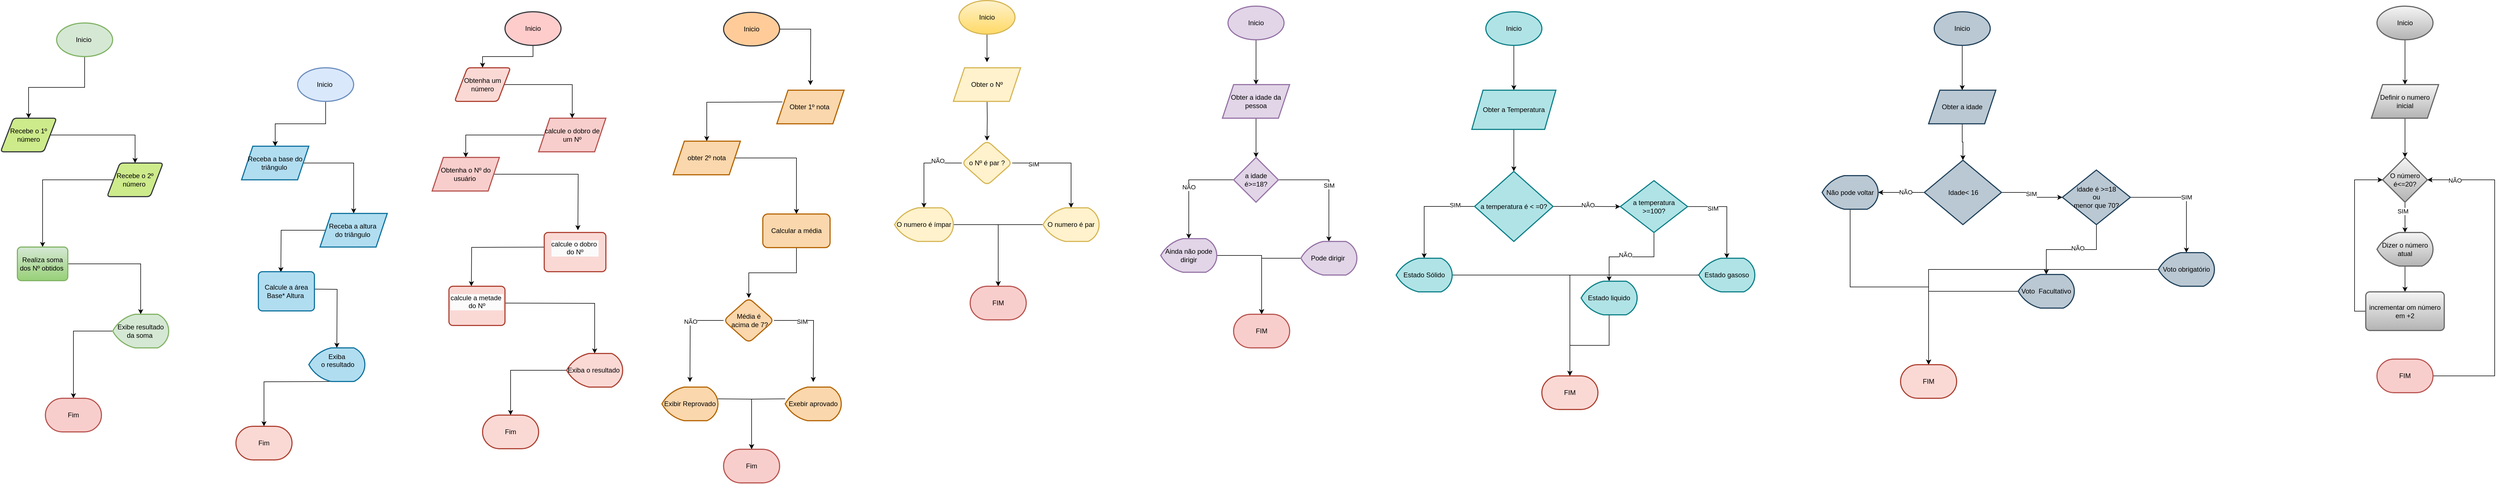 <mxfile version="26.0.14">
  <diagram name="Página-1" id="CORCiEnP_ghlUB1R5VKb">
    <mxGraphModel dx="1167" dy="589" grid="1" gridSize="10" guides="1" tooltips="1" connect="1" arrows="1" fold="1" page="1" pageScale="1" pageWidth="827" pageHeight="1169" math="0" shadow="0">
      <root>
        <mxCell id="0" />
        <mxCell id="1" parent="0" />
        <mxCell id="oHvzOMd2qkFzPDVq_3Xy-3" value="" style="edgeStyle=orthogonalEdgeStyle;rounded=0;orthogonalLoop=1;jettySize=auto;html=1;" edge="1" parent="1" source="oHvzOMd2qkFzPDVq_3Xy-1" target="oHvzOMd2qkFzPDVq_3Xy-2">
          <mxGeometry relative="1" as="geometry" />
        </mxCell>
        <mxCell id="oHvzOMd2qkFzPDVq_3Xy-1" value="Inicio&amp;nbsp;" style="strokeWidth=2;html=1;shape=mxgraph.flowchart.start_1;whiteSpace=wrap;fillColor=#d5e8d4;strokeColor=#82b366;" vertex="1" parent="1">
          <mxGeometry x="200" y="140" width="100" height="60" as="geometry" />
        </mxCell>
        <mxCell id="oHvzOMd2qkFzPDVq_3Xy-5" value="" style="edgeStyle=orthogonalEdgeStyle;rounded=0;orthogonalLoop=1;jettySize=auto;html=1;" edge="1" parent="1" source="oHvzOMd2qkFzPDVq_3Xy-2" target="oHvzOMd2qkFzPDVq_3Xy-4">
          <mxGeometry relative="1" as="geometry" />
        </mxCell>
        <mxCell id="oHvzOMd2qkFzPDVq_3Xy-2" value="Recebe o 1º número" style="shape=parallelogram;html=1;strokeWidth=2;perimeter=parallelogramPerimeter;whiteSpace=wrap;rounded=1;arcSize=12;size=0.23;fillColor=#cdeb8b;strokeColor=#36393d;" vertex="1" parent="1">
          <mxGeometry x="100" y="310" width="100" height="60" as="geometry" />
        </mxCell>
        <mxCell id="oHvzOMd2qkFzPDVq_3Xy-8" value="" style="edgeStyle=orthogonalEdgeStyle;rounded=0;orthogonalLoop=1;jettySize=auto;html=1;" edge="1" parent="1" source="oHvzOMd2qkFzPDVq_3Xy-4" target="oHvzOMd2qkFzPDVq_3Xy-6">
          <mxGeometry relative="1" as="geometry" />
        </mxCell>
        <mxCell id="oHvzOMd2qkFzPDVq_3Xy-4" value="Recebe o 2º número&amp;nbsp;" style="shape=parallelogram;html=1;strokeWidth=2;perimeter=parallelogramPerimeter;whiteSpace=wrap;rounded=1;arcSize=12;size=0.23;fillColor=#cdeb8b;strokeColor=#36393d;" vertex="1" parent="1">
          <mxGeometry x="290" y="390" width="100" height="60" as="geometry" />
        </mxCell>
        <mxCell id="oHvzOMd2qkFzPDVq_3Xy-10" value="" style="edgeStyle=orthogonalEdgeStyle;rounded=0;orthogonalLoop=1;jettySize=auto;html=1;" edge="1" parent="1" source="oHvzOMd2qkFzPDVq_3Xy-6" target="oHvzOMd2qkFzPDVq_3Xy-9">
          <mxGeometry relative="1" as="geometry" />
        </mxCell>
        <mxCell id="oHvzOMd2qkFzPDVq_3Xy-6" value="Realiza soma dos Nº obtidos&amp;nbsp;" style="rounded=1;whiteSpace=wrap;html=1;absoluteArcSize=1;arcSize=14;strokeWidth=2;fillColor=#d5e8d4;strokeColor=#82b366;gradientColor=#97d077;" vertex="1" parent="1">
          <mxGeometry x="130" y="540" width="90" height="60" as="geometry" />
        </mxCell>
        <mxCell id="oHvzOMd2qkFzPDVq_3Xy-14" value="" style="edgeStyle=orthogonalEdgeStyle;rounded=0;orthogonalLoop=1;jettySize=auto;html=1;" edge="1" parent="1" source="oHvzOMd2qkFzPDVq_3Xy-9" target="oHvzOMd2qkFzPDVq_3Xy-13">
          <mxGeometry relative="1" as="geometry" />
        </mxCell>
        <mxCell id="oHvzOMd2qkFzPDVq_3Xy-9" value="Exibe resultado da soma&amp;nbsp;" style="strokeWidth=2;html=1;shape=mxgraph.flowchart.display;whiteSpace=wrap;fillColor=#d5e8d4;strokeColor=#82b366;" vertex="1" parent="1">
          <mxGeometry x="300" y="660" width="100" height="60" as="geometry" />
        </mxCell>
        <mxCell id="oHvzOMd2qkFzPDVq_3Xy-13" value="Fim" style="strokeWidth=2;html=1;shape=mxgraph.flowchart.terminator;whiteSpace=wrap;fillColor=#f8cecc;strokeColor=#b85450;" vertex="1" parent="1">
          <mxGeometry x="180" y="810" width="100" height="60" as="geometry" />
        </mxCell>
        <mxCell id="oHvzOMd2qkFzPDVq_3Xy-17" value="" style="edgeStyle=orthogonalEdgeStyle;rounded=0;orthogonalLoop=1;jettySize=auto;html=1;" edge="1" parent="1" source="oHvzOMd2qkFzPDVq_3Xy-15" target="oHvzOMd2qkFzPDVq_3Xy-16">
          <mxGeometry relative="1" as="geometry" />
        </mxCell>
        <mxCell id="oHvzOMd2qkFzPDVq_3Xy-50" value="" style="edgeStyle=orthogonalEdgeStyle;rounded=0;orthogonalLoop=1;jettySize=auto;html=1;" edge="1" parent="1" source="oHvzOMd2qkFzPDVq_3Xy-15" target="oHvzOMd2qkFzPDVq_3Xy-16">
          <mxGeometry relative="1" as="geometry" />
        </mxCell>
        <mxCell id="oHvzOMd2qkFzPDVq_3Xy-15" value="Inicio&amp;nbsp;" style="strokeWidth=2;html=1;shape=mxgraph.flowchart.start_1;whiteSpace=wrap;fillColor=#dae8fc;strokeColor=#6c8ebf;" vertex="1" parent="1">
          <mxGeometry x="630" y="220" width="100" height="60" as="geometry" />
        </mxCell>
        <mxCell id="oHvzOMd2qkFzPDVq_3Xy-19" value="" style="edgeStyle=orthogonalEdgeStyle;rounded=0;orthogonalLoop=1;jettySize=auto;html=1;" edge="1" parent="1" source="oHvzOMd2qkFzPDVq_3Xy-16" target="oHvzOMd2qkFzPDVq_3Xy-18">
          <mxGeometry relative="1" as="geometry" />
        </mxCell>
        <mxCell id="oHvzOMd2qkFzPDVq_3Xy-16" value="Receba a base do triângulo&amp;nbsp;" style="shape=parallelogram;perimeter=parallelogramPerimeter;whiteSpace=wrap;html=1;fixedSize=1;fillColor=#b1ddf0;strokeColor=#10739e;strokeWidth=2;" vertex="1" parent="1">
          <mxGeometry x="530" y="360" width="120" height="60" as="geometry" />
        </mxCell>
        <mxCell id="oHvzOMd2qkFzPDVq_3Xy-21" value="" style="edgeStyle=orthogonalEdgeStyle;rounded=0;orthogonalLoop=1;jettySize=auto;html=1;" edge="1" parent="1" source="oHvzOMd2qkFzPDVq_3Xy-18">
          <mxGeometry relative="1" as="geometry">
            <mxPoint x="600.077" y="585" as="targetPoint" />
          </mxGeometry>
        </mxCell>
        <mxCell id="oHvzOMd2qkFzPDVq_3Xy-18" value="Receba a altura&lt;span style=&quot;background-color: transparent; color: light-dark(rgb(0, 0, 0), rgb(255, 255, 255));&quot;&gt;&amp;nbsp;&lt;/span&gt;&lt;div&gt;&lt;span style=&quot;background-color: transparent; color: light-dark(rgb(0, 0, 0), rgb(255, 255, 255));&quot;&gt;do triângulo&amp;nbsp;&lt;/span&gt;&lt;/div&gt;" style="shape=parallelogram;perimeter=parallelogramPerimeter;whiteSpace=wrap;html=1;fixedSize=1;fillColor=#b1ddf0;strokeColor=#10739e;strokeWidth=2;" vertex="1" parent="1">
          <mxGeometry x="670" y="480" width="120" height="60" as="geometry" />
        </mxCell>
        <mxCell id="oHvzOMd2qkFzPDVq_3Xy-23" value="" style="edgeStyle=orthogonalEdgeStyle;rounded=0;orthogonalLoop=1;jettySize=auto;html=1;" edge="1" parent="1">
          <mxGeometry relative="1" as="geometry">
            <mxPoint x="650" y="615" as="sourcePoint" />
            <mxPoint x="700" y="720" as="targetPoint" />
          </mxGeometry>
        </mxCell>
        <mxCell id="oHvzOMd2qkFzPDVq_3Xy-25" value="" style="edgeStyle=orthogonalEdgeStyle;rounded=0;orthogonalLoop=1;jettySize=auto;html=1;" edge="1" parent="1" target="oHvzOMd2qkFzPDVq_3Xy-24">
          <mxGeometry relative="1" as="geometry">
            <mxPoint x="700" y="780" as="sourcePoint" />
          </mxGeometry>
        </mxCell>
        <mxCell id="oHvzOMd2qkFzPDVq_3Xy-24" value="Fim" style="strokeWidth=2;html=1;shape=mxgraph.flowchart.terminator;whiteSpace=wrap;fillColor=#fad9d5;strokeColor=#ae4132;" vertex="1" parent="1">
          <mxGeometry x="520" y="860" width="100" height="60" as="geometry" />
        </mxCell>
        <mxCell id="oHvzOMd2qkFzPDVq_3Xy-45" value="" style="edgeStyle=orthogonalEdgeStyle;rounded=0;orthogonalLoop=1;jettySize=auto;html=1;" edge="1" parent="1" source="oHvzOMd2qkFzPDVq_3Xy-27" target="oHvzOMd2qkFzPDVq_3Xy-43">
          <mxGeometry relative="1" as="geometry" />
        </mxCell>
        <mxCell id="oHvzOMd2qkFzPDVq_3Xy-27" value="Inicio" style="strokeWidth=2;html=1;shape=mxgraph.flowchart.start_1;whiteSpace=wrap;fillColor=#ffcccc;strokeColor=#36393d;" vertex="1" parent="1">
          <mxGeometry x="1000" y="120" width="100" height="60" as="geometry" />
        </mxCell>
        <mxCell id="oHvzOMd2qkFzPDVq_3Xy-31" value="" style="edgeStyle=orthogonalEdgeStyle;rounded=0;orthogonalLoop=1;jettySize=auto;html=1;" edge="1" parent="1" source="oHvzOMd2qkFzPDVq_3Xy-28" target="oHvzOMd2qkFzPDVq_3Xy-30">
          <mxGeometry relative="1" as="geometry" />
        </mxCell>
        <mxCell id="oHvzOMd2qkFzPDVq_3Xy-28" value="calcule o dobro de um Nº" style="shape=parallelogram;perimeter=parallelogramPerimeter;whiteSpace=wrap;html=1;fixedSize=1;fillColor=#f8cecc;strokeColor=#b85450;strokeWidth=2;" vertex="1" parent="1">
          <mxGeometry x="1060" y="310" width="120" height="60" as="geometry" />
        </mxCell>
        <mxCell id="oHvzOMd2qkFzPDVq_3Xy-33" value="" style="edgeStyle=orthogonalEdgeStyle;rounded=0;orthogonalLoop=1;jettySize=auto;html=1;" edge="1" parent="1" source="oHvzOMd2qkFzPDVq_3Xy-30">
          <mxGeometry relative="1" as="geometry">
            <mxPoint x="1130.077" y="510" as="targetPoint" />
          </mxGeometry>
        </mxCell>
        <mxCell id="oHvzOMd2qkFzPDVq_3Xy-30" value="Obtenha o Nº do usuário&amp;nbsp;" style="shape=parallelogram;perimeter=parallelogramPerimeter;whiteSpace=wrap;html=1;fixedSize=1;fillColor=#f8cecc;strokeColor=#b85450;strokeWidth=2;" vertex="1" parent="1">
          <mxGeometry x="870" y="380" width="120" height="60" as="geometry" />
        </mxCell>
        <mxCell id="oHvzOMd2qkFzPDVq_3Xy-35" value="" style="edgeStyle=orthogonalEdgeStyle;rounded=0;orthogonalLoop=1;jettySize=auto;html=1;" edge="1" parent="1">
          <mxGeometry relative="1" as="geometry">
            <mxPoint x="1079.974" y="540.077" as="sourcePoint" />
            <mxPoint x="940" y="610" as="targetPoint" />
          </mxGeometry>
        </mxCell>
        <mxCell id="oHvzOMd2qkFzPDVq_3Xy-47" value="" style="edgeStyle=orthogonalEdgeStyle;rounded=0;orthogonalLoop=1;jettySize=auto;html=1;" edge="1" parent="1" target="oHvzOMd2qkFzPDVq_3Xy-42">
          <mxGeometry relative="1" as="geometry">
            <mxPoint x="990" y="640" as="sourcePoint" />
          </mxGeometry>
        </mxCell>
        <mxCell id="oHvzOMd2qkFzPDVq_3Xy-38" value="Fim" style="strokeWidth=2;html=1;shape=mxgraph.flowchart.terminator;whiteSpace=wrap;fillColor=#fad9d5;strokeColor=#ae4132;" vertex="1" parent="1">
          <mxGeometry x="960" y="840" width="100" height="60" as="geometry" />
        </mxCell>
        <mxCell id="oHvzOMd2qkFzPDVq_3Xy-41" value="Exiba&lt;div&gt;&amp;nbsp;o resultado&lt;div&gt;&amp;nbsp;&lt;/div&gt;&lt;/div&gt;" style="strokeWidth=2;html=1;shape=mxgraph.flowchart.display;whiteSpace=wrap;fillColor=#b1ddf0;strokeColor=#10739e;" vertex="1" parent="1">
          <mxGeometry x="650" y="720" width="100" height="60" as="geometry" />
        </mxCell>
        <mxCell id="oHvzOMd2qkFzPDVq_3Xy-48" value="" style="edgeStyle=orthogonalEdgeStyle;rounded=0;orthogonalLoop=1;jettySize=auto;html=1;" edge="1" parent="1" source="oHvzOMd2qkFzPDVq_3Xy-42" target="oHvzOMd2qkFzPDVq_3Xy-38">
          <mxGeometry relative="1" as="geometry" />
        </mxCell>
        <mxCell id="oHvzOMd2qkFzPDVq_3Xy-42" value="Exiba o resultado&amp;nbsp;" style="strokeWidth=2;html=1;shape=mxgraph.flowchart.display;whiteSpace=wrap;fillColor=#fad9d5;strokeColor=#ae4132;" vertex="1" parent="1">
          <mxGeometry x="1110" y="730" width="100" height="60" as="geometry" />
        </mxCell>
        <mxCell id="oHvzOMd2qkFzPDVq_3Xy-46" value="" style="edgeStyle=orthogonalEdgeStyle;rounded=0;orthogonalLoop=1;jettySize=auto;html=1;" edge="1" parent="1" source="oHvzOMd2qkFzPDVq_3Xy-43" target="oHvzOMd2qkFzPDVq_3Xy-28">
          <mxGeometry relative="1" as="geometry" />
        </mxCell>
        <mxCell id="oHvzOMd2qkFzPDVq_3Xy-43" value="Obtenha um número" style="shape=parallelogram;html=1;strokeWidth=2;perimeter=parallelogramPerimeter;whiteSpace=wrap;rounded=1;arcSize=12;size=0.23;fillColor=#fad9d5;strokeColor=#ae4132;" vertex="1" parent="1">
          <mxGeometry x="910" y="220" width="100" height="60" as="geometry" />
        </mxCell>
        <mxCell id="oHvzOMd2qkFzPDVq_3Xy-51" value="Calcule a área&lt;div&gt;Base* Altura&amp;nbsp;&lt;/div&gt;" style="rounded=1;whiteSpace=wrap;html=1;absoluteArcSize=1;arcSize=14;strokeWidth=2;fillColor=#b1ddf0;strokeColor=#10739e;" vertex="1" parent="1">
          <mxGeometry x="560" y="584" width="100" height="70" as="geometry" />
        </mxCell>
        <mxCell id="oHvzOMd2qkFzPDVq_3Xy-52" value="&#xa;&lt;span style=&quot;color: rgb(0, 0, 0); font-family: Helvetica; font-size: 12px; font-style: normal; font-variant-ligatures: normal; font-variant-caps: normal; font-weight: 400; letter-spacing: normal; orphans: 2; text-align: center; text-indent: 0px; text-transform: none; widows: 2; word-spacing: 0px; -webkit-text-stroke-width: 0px; white-space: normal; background-color: rgb(251, 251, 251); text-decoration-thickness: initial; text-decoration-style: initial; text-decoration-color: initial; display: inline !important; float: none;&quot;&gt;calcule o dobro&amp;nbsp;&lt;/span&gt;&lt;div style=&quot;forced-color-adjust: none; color: rgb(0, 0, 0); font-family: Helvetica; font-size: 12px; font-style: normal; font-variant-ligatures: normal; font-variant-caps: normal; font-weight: 400; letter-spacing: normal; orphans: 2; text-align: center; text-indent: 0px; text-transform: none; widows: 2; word-spacing: 0px; -webkit-text-stroke-width: 0px; white-space: normal; background-color: rgb(251, 251, 251); text-decoration-thickness: initial; text-decoration-style: initial; text-decoration-color: initial;&quot;&gt;do Nº&lt;/div&gt;&#xa;&#xa;" style="rounded=1;whiteSpace=wrap;html=1;absoluteArcSize=1;arcSize=14;strokeWidth=2;fillColor=#fad9d5;strokeColor=#ae4132;" vertex="1" parent="1">
          <mxGeometry x="1070" y="514" width="110" height="70" as="geometry" />
        </mxCell>
        <mxCell id="oHvzOMd2qkFzPDVq_3Xy-53" value="&#xa;&lt;span style=&quot;color: rgb(0, 0, 0); font-family: Helvetica; font-size: 12px; font-style: normal; font-variant-ligatures: normal; font-variant-caps: normal; font-weight: 400; letter-spacing: normal; orphans: 2; text-align: center; text-indent: 0px; text-transform: none; widows: 2; word-spacing: 0px; -webkit-text-stroke-width: 0px; white-space: normal; background-color: rgb(251, 251, 251); text-decoration-thickness: initial; text-decoration-style: initial; text-decoration-color: initial; display: inline !important; float: none;&quot;&gt;calcule a metade&amp;nbsp;&lt;/span&gt;&lt;div style=&quot;forced-color-adjust: none; color: rgb(0, 0, 0); font-family: Helvetica; font-size: 12px; font-style: normal; font-variant-ligatures: normal; font-variant-caps: normal; font-weight: 400; letter-spacing: normal; orphans: 2; text-align: center; text-indent: 0px; text-transform: none; widows: 2; word-spacing: 0px; -webkit-text-stroke-width: 0px; white-space: normal; background-color: rgb(251, 251, 251); text-decoration-thickness: initial; text-decoration-style: initial; text-decoration-color: initial;&quot;&gt;do Nº&lt;/div&gt;&#xa;&#xa;" style="rounded=1;whiteSpace=wrap;html=1;absoluteArcSize=1;arcSize=14;strokeWidth=2;fillColor=#fad9d5;strokeColor=#ae4132;" vertex="1" parent="1">
          <mxGeometry x="900" y="610" width="100" height="70" as="geometry" />
        </mxCell>
        <mxCell id="oHvzOMd2qkFzPDVq_3Xy-56" value="" style="edgeStyle=orthogonalEdgeStyle;rounded=0;orthogonalLoop=1;jettySize=auto;html=1;" edge="1" parent="1" source="oHvzOMd2qkFzPDVq_3Xy-54">
          <mxGeometry relative="1" as="geometry">
            <mxPoint x="1545" y="251" as="targetPoint" />
          </mxGeometry>
        </mxCell>
        <mxCell id="oHvzOMd2qkFzPDVq_3Xy-54" value="Inicio" style="strokeWidth=2;html=1;shape=mxgraph.flowchart.start_1;whiteSpace=wrap;fillColor=#ffcc99;strokeColor=#36393d;" vertex="1" parent="1">
          <mxGeometry x="1390" y="121" width="100" height="60" as="geometry" />
        </mxCell>
        <mxCell id="oHvzOMd2qkFzPDVq_3Xy-58" value="" style="edgeStyle=orthogonalEdgeStyle;rounded=0;orthogonalLoop=1;jettySize=auto;html=1;" edge="1" parent="1" target="oHvzOMd2qkFzPDVq_3Xy-57">
          <mxGeometry relative="1" as="geometry">
            <mxPoint x="1495" y="281" as="sourcePoint" />
          </mxGeometry>
        </mxCell>
        <mxCell id="oHvzOMd2qkFzPDVq_3Xy-55" value="Obter 1º nota&amp;nbsp;" style="shape=parallelogram;perimeter=parallelogramPerimeter;whiteSpace=wrap;html=1;fixedSize=1;fillColor=#fad7ac;strokeColor=#b46504;strokeWidth=2;" vertex="1" parent="1">
          <mxGeometry x="1485" y="260" width="120" height="60" as="geometry" />
        </mxCell>
        <mxCell id="oHvzOMd2qkFzPDVq_3Xy-60" value="" style="edgeStyle=orthogonalEdgeStyle;rounded=0;orthogonalLoop=1;jettySize=auto;html=1;" edge="1" parent="1" source="oHvzOMd2qkFzPDVq_3Xy-57" target="oHvzOMd2qkFzPDVq_3Xy-59">
          <mxGeometry relative="1" as="geometry" />
        </mxCell>
        <mxCell id="oHvzOMd2qkFzPDVq_3Xy-57" value="obter 2º nota" style="shape=parallelogram;perimeter=parallelogramPerimeter;whiteSpace=wrap;html=1;fixedSize=1;fillColor=#fad7ac;strokeColor=#b46504;strokeWidth=2;" vertex="1" parent="1">
          <mxGeometry x="1300" y="351" width="120" height="60" as="geometry" />
        </mxCell>
        <mxCell id="oHvzOMd2qkFzPDVq_3Xy-62" value="" style="edgeStyle=orthogonalEdgeStyle;rounded=0;orthogonalLoop=1;jettySize=auto;html=1;" edge="1" parent="1" source="oHvzOMd2qkFzPDVq_3Xy-59" target="oHvzOMd2qkFzPDVq_3Xy-61">
          <mxGeometry relative="1" as="geometry" />
        </mxCell>
        <mxCell id="oHvzOMd2qkFzPDVq_3Xy-59" value="Calcular a média" style="rounded=1;whiteSpace=wrap;html=1;fillColor=#fad7ac;strokeColor=#b46504;strokeWidth=2;" vertex="1" parent="1">
          <mxGeometry x="1460" y="481" width="120" height="60" as="geometry" />
        </mxCell>
        <mxCell id="oHvzOMd2qkFzPDVq_3Xy-64" value="" style="edgeStyle=orthogonalEdgeStyle;rounded=0;orthogonalLoop=1;jettySize=auto;html=1;" edge="1" parent="1" source="oHvzOMd2qkFzPDVq_3Xy-61">
          <mxGeometry relative="1" as="geometry">
            <mxPoint x="1550" y="781" as="targetPoint" />
          </mxGeometry>
        </mxCell>
        <mxCell id="oHvzOMd2qkFzPDVq_3Xy-65" value="SIM" style="edgeLabel;html=1;align=center;verticalAlign=middle;resizable=0;points=[];" vertex="1" connectable="0" parent="oHvzOMd2qkFzPDVq_3Xy-64">
          <mxGeometry x="-0.454" y="-2" relative="1" as="geometry">
            <mxPoint as="offset" />
          </mxGeometry>
        </mxCell>
        <mxCell id="oHvzOMd2qkFzPDVq_3Xy-67" value="" style="edgeStyle=orthogonalEdgeStyle;rounded=0;orthogonalLoop=1;jettySize=auto;html=1;" edge="1" parent="1" source="oHvzOMd2qkFzPDVq_3Xy-61">
          <mxGeometry relative="1" as="geometry">
            <mxPoint x="1330" y="781" as="targetPoint" />
          </mxGeometry>
        </mxCell>
        <mxCell id="oHvzOMd2qkFzPDVq_3Xy-68" value="NÃO" style="edgeLabel;html=1;align=center;verticalAlign=middle;resizable=0;points=[];" vertex="1" connectable="0" parent="oHvzOMd2qkFzPDVq_3Xy-67">
          <mxGeometry x="-0.272" relative="1" as="geometry">
            <mxPoint as="offset" />
          </mxGeometry>
        </mxCell>
        <mxCell id="oHvzOMd2qkFzPDVq_3Xy-61" value="Média é&lt;div&gt;&amp;nbsp;acima de 7?&lt;/div&gt;" style="rhombus;whiteSpace=wrap;html=1;fillColor=#fad7ac;strokeColor=#b46504;rounded=1;strokeWidth=2;" vertex="1" parent="1">
          <mxGeometry x="1390" y="631" width="90" height="80" as="geometry" />
        </mxCell>
        <mxCell id="oHvzOMd2qkFzPDVq_3Xy-70" value="" style="edgeStyle=orthogonalEdgeStyle;rounded=0;orthogonalLoop=1;jettySize=auto;html=1;" edge="1" parent="1" target="oHvzOMd2qkFzPDVq_3Xy-69">
          <mxGeometry relative="1" as="geometry">
            <mxPoint x="1500" y="811.0" as="sourcePoint" />
          </mxGeometry>
        </mxCell>
        <mxCell id="oHvzOMd2qkFzPDVq_3Xy-63" value="Exebir aprovado" style="strokeWidth=2;html=1;shape=mxgraph.flowchart.display;whiteSpace=wrap;fillColor=#fad7ac;strokeColor=#b46504;" vertex="1" parent="1">
          <mxGeometry x="1500" y="790" width="100" height="60" as="geometry" />
        </mxCell>
        <mxCell id="oHvzOMd2qkFzPDVq_3Xy-71" value="" style="edgeStyle=orthogonalEdgeStyle;rounded=0;orthogonalLoop=1;jettySize=auto;html=1;" edge="1" parent="1" target="oHvzOMd2qkFzPDVq_3Xy-69">
          <mxGeometry relative="1" as="geometry">
            <mxPoint x="1380" y="811.0" as="sourcePoint" />
          </mxGeometry>
        </mxCell>
        <mxCell id="oHvzOMd2qkFzPDVq_3Xy-66" value="Exibir Reprovado" style="strokeWidth=2;html=1;shape=mxgraph.flowchart.display;whiteSpace=wrap;fillColor=#fad7ac;strokeColor=#b46504;" vertex="1" parent="1">
          <mxGeometry x="1280" y="790" width="100" height="60" as="geometry" />
        </mxCell>
        <mxCell id="oHvzOMd2qkFzPDVq_3Xy-69" value="Fim" style="strokeWidth=2;html=1;shape=mxgraph.flowchart.terminator;whiteSpace=wrap;fillColor=#f8cecc;strokeColor=#b85450;" vertex="1" parent="1">
          <mxGeometry x="1390" y="901" width="100" height="60" as="geometry" />
        </mxCell>
        <mxCell id="oHvzOMd2qkFzPDVq_3Xy-91" value="" style="edgeStyle=orthogonalEdgeStyle;rounded=0;orthogonalLoop=1;jettySize=auto;html=1;" edge="1" parent="1" source="oHvzOMd2qkFzPDVq_3Xy-75">
          <mxGeometry relative="1" as="geometry">
            <mxPoint x="1860" y="210" as="targetPoint" />
          </mxGeometry>
        </mxCell>
        <mxCell id="oHvzOMd2qkFzPDVq_3Xy-75" value="Inicio" style="strokeWidth=2;html=1;shape=mxgraph.flowchart.start_1;whiteSpace=wrap;fillColor=#fff2cc;strokeColor=#d6b656;gradientColor=#ffd966;" vertex="1" parent="1">
          <mxGeometry x="1810" y="100" width="100" height="60" as="geometry" />
        </mxCell>
        <mxCell id="oHvzOMd2qkFzPDVq_3Xy-79" value="" style="edgeStyle=orthogonalEdgeStyle;rounded=0;orthogonalLoop=1;jettySize=auto;html=1;" edge="1" parent="1" target="oHvzOMd2qkFzPDVq_3Xy-85">
          <mxGeometry relative="1" as="geometry">
            <mxPoint x="1860" y="270" as="sourcePoint" />
          </mxGeometry>
        </mxCell>
        <mxCell id="oHvzOMd2qkFzPDVq_3Xy-98" value="" style="edgeStyle=orthogonalEdgeStyle;rounded=0;orthogonalLoop=1;jettySize=auto;html=1;" edge="1" parent="1" source="oHvzOMd2qkFzPDVq_3Xy-85" target="oHvzOMd2qkFzPDVq_3Xy-97">
          <mxGeometry relative="1" as="geometry" />
        </mxCell>
        <mxCell id="oHvzOMd2qkFzPDVq_3Xy-103" value="SIM" style="edgeLabel;html=1;align=center;verticalAlign=middle;resizable=0;points=[];" vertex="1" connectable="0" parent="oHvzOMd2qkFzPDVq_3Xy-98">
          <mxGeometry x="-0.606" y="-2" relative="1" as="geometry">
            <mxPoint x="1" as="offset" />
          </mxGeometry>
        </mxCell>
        <mxCell id="oHvzOMd2qkFzPDVq_3Xy-99" value="" style="edgeStyle=orthogonalEdgeStyle;rounded=0;orthogonalLoop=1;jettySize=auto;html=1;" edge="1" parent="1" source="oHvzOMd2qkFzPDVq_3Xy-85" target="oHvzOMd2qkFzPDVq_3Xy-96">
          <mxGeometry relative="1" as="geometry" />
        </mxCell>
        <mxCell id="oHvzOMd2qkFzPDVq_3Xy-104" value="NÃO" style="edgeLabel;html=1;align=center;verticalAlign=middle;resizable=0;points=[];" vertex="1" connectable="0" parent="oHvzOMd2qkFzPDVq_3Xy-99">
          <mxGeometry x="-0.428" y="-4" relative="1" as="geometry">
            <mxPoint x="-1" as="offset" />
          </mxGeometry>
        </mxCell>
        <mxCell id="oHvzOMd2qkFzPDVq_3Xy-85" value="o Nº é par ?" style="rhombus;whiteSpace=wrap;html=1;fillColor=#fff2cc;strokeColor=#d6b656;rounded=1;strokeWidth=2;" vertex="1" parent="1">
          <mxGeometry x="1815" y="350" width="90" height="80" as="geometry" />
        </mxCell>
        <mxCell id="oHvzOMd2qkFzPDVq_3Xy-94" value="Obter o Nº" style="shape=parallelogram;perimeter=parallelogramPerimeter;whiteSpace=wrap;html=1;fixedSize=1;fillColor=#fff2cc;strokeColor=#d6b656;strokeWidth=2;" vertex="1" parent="1">
          <mxGeometry x="1800" y="220" width="120" height="60" as="geometry" />
        </mxCell>
        <mxCell id="oHvzOMd2qkFzPDVq_3Xy-102" value="" style="edgeStyle=orthogonalEdgeStyle;rounded=0;orthogonalLoop=1;jettySize=auto;html=1;" edge="1" parent="1" source="oHvzOMd2qkFzPDVq_3Xy-96" target="oHvzOMd2qkFzPDVq_3Xy-100">
          <mxGeometry relative="1" as="geometry" />
        </mxCell>
        <mxCell id="oHvzOMd2qkFzPDVq_3Xy-96" value="O numero é ímpar" style="strokeWidth=2;html=1;shape=mxgraph.flowchart.display;whiteSpace=wrap;fillColor=#fff2cc;strokeColor=#d6b656;" vertex="1" parent="1">
          <mxGeometry x="1695" y="470" width="105" height="60" as="geometry" />
        </mxCell>
        <mxCell id="oHvzOMd2qkFzPDVq_3Xy-101" value="" style="edgeStyle=orthogonalEdgeStyle;rounded=0;orthogonalLoop=1;jettySize=auto;html=1;" edge="1" parent="1" source="oHvzOMd2qkFzPDVq_3Xy-97" target="oHvzOMd2qkFzPDVq_3Xy-100">
          <mxGeometry relative="1" as="geometry" />
        </mxCell>
        <mxCell id="oHvzOMd2qkFzPDVq_3Xy-97" value="O numero é par" style="strokeWidth=2;html=1;shape=mxgraph.flowchart.display;whiteSpace=wrap;fillColor=#fff2cc;strokeColor=#d6b656;" vertex="1" parent="1">
          <mxGeometry x="1960" y="470" width="100" height="60" as="geometry" />
        </mxCell>
        <mxCell id="oHvzOMd2qkFzPDVq_3Xy-100" value="FIM" style="strokeWidth=2;html=1;shape=mxgraph.flowchart.terminator;whiteSpace=wrap;fillColor=#f8cecc;strokeColor=#b85450;" vertex="1" parent="1">
          <mxGeometry x="1830" y="610" width="100" height="60" as="geometry" />
        </mxCell>
        <mxCell id="oHvzOMd2qkFzPDVq_3Xy-140" value="" style="edgeStyle=orthogonalEdgeStyle;rounded=0;orthogonalLoop=1;jettySize=auto;html=1;" edge="1" parent="1" source="oHvzOMd2qkFzPDVq_3Xy-127" target="oHvzOMd2qkFzPDVq_3Xy-139">
          <mxGeometry relative="1" as="geometry" />
        </mxCell>
        <mxCell id="oHvzOMd2qkFzPDVq_3Xy-127" value="Inicio" style="strokeWidth=2;html=1;shape=mxgraph.flowchart.start_1;whiteSpace=wrap;fillColor=#e1d5e7;strokeColor=#9673a6;" vertex="1" parent="1">
          <mxGeometry x="2290" y="110" width="100" height="60" as="geometry" />
        </mxCell>
        <mxCell id="oHvzOMd2qkFzPDVq_3Xy-145" value="" style="edgeStyle=orthogonalEdgeStyle;rounded=0;orthogonalLoop=1;jettySize=auto;html=1;" edge="1" parent="1" source="oHvzOMd2qkFzPDVq_3Xy-139" target="oHvzOMd2qkFzPDVq_3Xy-144">
          <mxGeometry relative="1" as="geometry" />
        </mxCell>
        <mxCell id="oHvzOMd2qkFzPDVq_3Xy-139" value="Obter a idade da pessoa" style="shape=parallelogram;perimeter=parallelogramPerimeter;whiteSpace=wrap;html=1;fixedSize=1;fillColor=#e1d5e7;strokeColor=#9673a6;strokeWidth=2;" vertex="1" parent="1">
          <mxGeometry x="2280" y="250" width="120" height="60" as="geometry" />
        </mxCell>
        <mxCell id="oHvzOMd2qkFzPDVq_3Xy-147" value="SIM" style="edgeStyle=orthogonalEdgeStyle;rounded=0;orthogonalLoop=1;jettySize=auto;html=1;" edge="1" parent="1" source="oHvzOMd2qkFzPDVq_3Xy-144" target="oHvzOMd2qkFzPDVq_3Xy-146">
          <mxGeometry relative="1" as="geometry" />
        </mxCell>
        <mxCell id="oHvzOMd2qkFzPDVq_3Xy-149" value="NÃO" style="edgeStyle=orthogonalEdgeStyle;rounded=0;orthogonalLoop=1;jettySize=auto;html=1;" edge="1" parent="1" source="oHvzOMd2qkFzPDVq_3Xy-144" target="oHvzOMd2qkFzPDVq_3Xy-148">
          <mxGeometry relative="1" as="geometry" />
        </mxCell>
        <mxCell id="oHvzOMd2qkFzPDVq_3Xy-144" value="a idade é&amp;gt;=18?" style="rhombus;whiteSpace=wrap;html=1;fillColor=#e1d5e7;strokeColor=#9673a6;strokeWidth=2;" vertex="1" parent="1">
          <mxGeometry x="2300" y="380" width="80" height="80" as="geometry" />
        </mxCell>
        <mxCell id="oHvzOMd2qkFzPDVq_3Xy-151" value="" style="edgeStyle=orthogonalEdgeStyle;rounded=0;orthogonalLoop=1;jettySize=auto;html=1;" edge="1" parent="1" source="oHvzOMd2qkFzPDVq_3Xy-146" target="oHvzOMd2qkFzPDVq_3Xy-150">
          <mxGeometry relative="1" as="geometry" />
        </mxCell>
        <mxCell id="oHvzOMd2qkFzPDVq_3Xy-146" value="Pode dirigir&amp;nbsp;" style="strokeWidth=2;html=1;shape=mxgraph.flowchart.display;whiteSpace=wrap;fillColor=#e1d5e7;strokeColor=#9673a6;" vertex="1" parent="1">
          <mxGeometry x="2420" y="530" width="100" height="60" as="geometry" />
        </mxCell>
        <mxCell id="oHvzOMd2qkFzPDVq_3Xy-152" value="" style="edgeStyle=orthogonalEdgeStyle;rounded=0;orthogonalLoop=1;jettySize=auto;html=1;" edge="1" parent="1" source="oHvzOMd2qkFzPDVq_3Xy-148" target="oHvzOMd2qkFzPDVq_3Xy-150">
          <mxGeometry relative="1" as="geometry" />
        </mxCell>
        <mxCell id="oHvzOMd2qkFzPDVq_3Xy-148" value="Ainda não pode dirigir" style="strokeWidth=2;html=1;shape=mxgraph.flowchart.display;whiteSpace=wrap;fillColor=#e1d5e7;strokeColor=#9673a6;" vertex="1" parent="1">
          <mxGeometry x="2170" y="525" width="100" height="60" as="geometry" />
        </mxCell>
        <mxCell id="oHvzOMd2qkFzPDVq_3Xy-150" value="FIM" style="strokeWidth=2;html=1;shape=mxgraph.flowchart.terminator;whiteSpace=wrap;fillColor=#f8cecc;strokeColor=#b85450;" vertex="1" parent="1">
          <mxGeometry x="2300" y="660" width="100" height="60" as="geometry" />
        </mxCell>
        <mxCell id="oHvzOMd2qkFzPDVq_3Xy-167" value="" style="edgeStyle=orthogonalEdgeStyle;rounded=0;orthogonalLoop=1;jettySize=auto;html=1;" edge="1" parent="1" source="oHvzOMd2qkFzPDVq_3Xy-153" target="oHvzOMd2qkFzPDVq_3Xy-166">
          <mxGeometry relative="1" as="geometry" />
        </mxCell>
        <mxCell id="oHvzOMd2qkFzPDVq_3Xy-153" value="Inicio" style="strokeWidth=2;html=1;shape=mxgraph.flowchart.start_1;whiteSpace=wrap;fillColor=#b0e3e6;strokeColor=#0e8088;" vertex="1" parent="1">
          <mxGeometry x="2750" y="120" width="100" height="60" as="geometry" />
        </mxCell>
        <mxCell id="oHvzOMd2qkFzPDVq_3Xy-169" value="" style="edgeStyle=orthogonalEdgeStyle;rounded=0;orthogonalLoop=1;jettySize=auto;html=1;" edge="1" parent="1" source="oHvzOMd2qkFzPDVq_3Xy-166" target="oHvzOMd2qkFzPDVq_3Xy-168">
          <mxGeometry relative="1" as="geometry" />
        </mxCell>
        <mxCell id="oHvzOMd2qkFzPDVq_3Xy-166" value="Obter a Temperatura" style="shape=parallelogram;perimeter=parallelogramPerimeter;whiteSpace=wrap;html=1;fixedSize=1;fillColor=#b0e3e6;strokeColor=#0e8088;strokeWidth=2;" vertex="1" parent="1">
          <mxGeometry x="2725" y="260" width="150" height="70" as="geometry" />
        </mxCell>
        <mxCell id="oHvzOMd2qkFzPDVq_3Xy-171" value="" style="edgeStyle=orthogonalEdgeStyle;rounded=0;orthogonalLoop=1;jettySize=auto;html=1;" edge="1" parent="1" source="oHvzOMd2qkFzPDVq_3Xy-168" target="oHvzOMd2qkFzPDVq_3Xy-170">
          <mxGeometry relative="1" as="geometry" />
        </mxCell>
        <mxCell id="oHvzOMd2qkFzPDVq_3Xy-172" value="SIM" style="edgeLabel;html=1;align=center;verticalAlign=middle;resizable=0;points=[];" vertex="1" connectable="0" parent="oHvzOMd2qkFzPDVq_3Xy-171">
          <mxGeometry x="-0.61" y="-3" relative="1" as="geometry">
            <mxPoint as="offset" />
          </mxGeometry>
        </mxCell>
        <mxCell id="oHvzOMd2qkFzPDVq_3Xy-176" value="" style="edgeStyle=orthogonalEdgeStyle;rounded=0;orthogonalLoop=1;jettySize=auto;html=1;" edge="1" parent="1" source="oHvzOMd2qkFzPDVq_3Xy-168" target="oHvzOMd2qkFzPDVq_3Xy-175">
          <mxGeometry relative="1" as="geometry" />
        </mxCell>
        <mxCell id="oHvzOMd2qkFzPDVq_3Xy-177" value="NÃO" style="edgeLabel;html=1;align=center;verticalAlign=middle;resizable=0;points=[];" vertex="1" connectable="0" parent="oHvzOMd2qkFzPDVq_3Xy-176">
          <mxGeometry x="0.021" y="3" relative="1" as="geometry">
            <mxPoint as="offset" />
          </mxGeometry>
        </mxCell>
        <mxCell id="oHvzOMd2qkFzPDVq_3Xy-168" value="a temperatura é &amp;lt; =0?" style="rhombus;whiteSpace=wrap;html=1;fillColor=#b0e3e6;strokeColor=#0e8088;strokeWidth=2;" vertex="1" parent="1">
          <mxGeometry x="2730" y="405" width="140" height="125" as="geometry" />
        </mxCell>
        <mxCell id="oHvzOMd2qkFzPDVq_3Xy-185" value="" style="edgeStyle=orthogonalEdgeStyle;rounded=0;orthogonalLoop=1;jettySize=auto;html=1;" edge="1" parent="1" source="oHvzOMd2qkFzPDVq_3Xy-170" target="oHvzOMd2qkFzPDVq_3Xy-184">
          <mxGeometry relative="1" as="geometry" />
        </mxCell>
        <mxCell id="oHvzOMd2qkFzPDVq_3Xy-170" value="Estado Sólido" style="strokeWidth=2;html=1;shape=mxgraph.flowchart.display;whiteSpace=wrap;fillColor=#b0e3e6;strokeColor=#0e8088;" vertex="1" parent="1">
          <mxGeometry x="2590" y="560" width="100" height="60" as="geometry" />
        </mxCell>
        <mxCell id="oHvzOMd2qkFzPDVq_3Xy-179" value="" style="edgeStyle=orthogonalEdgeStyle;rounded=0;orthogonalLoop=1;jettySize=auto;html=1;" edge="1" parent="1" source="oHvzOMd2qkFzPDVq_3Xy-175" target="oHvzOMd2qkFzPDVq_3Xy-178">
          <mxGeometry relative="1" as="geometry" />
        </mxCell>
        <mxCell id="oHvzOMd2qkFzPDVq_3Xy-180" value="SIM" style="edgeLabel;html=1;align=center;verticalAlign=middle;resizable=0;points=[];" vertex="1" connectable="0" parent="oHvzOMd2qkFzPDVq_3Xy-179">
          <mxGeometry x="-0.454" y="-3" relative="1" as="geometry">
            <mxPoint as="offset" />
          </mxGeometry>
        </mxCell>
        <mxCell id="oHvzOMd2qkFzPDVq_3Xy-182" value="" style="edgeStyle=orthogonalEdgeStyle;rounded=0;orthogonalLoop=1;jettySize=auto;html=1;" edge="1" parent="1" source="oHvzOMd2qkFzPDVq_3Xy-175" target="oHvzOMd2qkFzPDVq_3Xy-181">
          <mxGeometry relative="1" as="geometry" />
        </mxCell>
        <mxCell id="oHvzOMd2qkFzPDVq_3Xy-183" value="NÃO" style="edgeLabel;html=1;align=center;verticalAlign=middle;resizable=0;points=[];" vertex="1" connectable="0" parent="oHvzOMd2qkFzPDVq_3Xy-182">
          <mxGeometry x="0.142" y="-4" relative="1" as="geometry">
            <mxPoint x="1" as="offset" />
          </mxGeometry>
        </mxCell>
        <mxCell id="oHvzOMd2qkFzPDVq_3Xy-175" value="a temperatura &amp;gt;=100?" style="rhombus;whiteSpace=wrap;html=1;fillColor=#b0e3e6;strokeColor=#0e8088;strokeWidth=2;" vertex="1" parent="1">
          <mxGeometry x="2990" y="421.5" width="120" height="92.5" as="geometry" />
        </mxCell>
        <mxCell id="oHvzOMd2qkFzPDVq_3Xy-178" value="Estado gasoso" style="strokeWidth=2;html=1;shape=mxgraph.flowchart.display;whiteSpace=wrap;fillColor=#b0e3e6;strokeColor=#0e8088;" vertex="1" parent="1">
          <mxGeometry x="3130" y="560" width="100" height="60" as="geometry" />
        </mxCell>
        <mxCell id="oHvzOMd2qkFzPDVq_3Xy-186" value="" style="edgeStyle=orthogonalEdgeStyle;rounded=0;orthogonalLoop=1;jettySize=auto;html=1;" edge="1" parent="1" source="oHvzOMd2qkFzPDVq_3Xy-181" target="oHvzOMd2qkFzPDVq_3Xy-184">
          <mxGeometry relative="1" as="geometry" />
        </mxCell>
        <mxCell id="oHvzOMd2qkFzPDVq_3Xy-181" value="Estado liquido" style="strokeWidth=2;html=1;shape=mxgraph.flowchart.display;whiteSpace=wrap;fillColor=#b0e3e6;strokeColor=#0e8088;" vertex="1" parent="1">
          <mxGeometry x="2920" y="601" width="100" height="60" as="geometry" />
        </mxCell>
        <mxCell id="oHvzOMd2qkFzPDVq_3Xy-184" value="FIM" style="strokeWidth=2;html=1;shape=mxgraph.flowchart.terminator;whiteSpace=wrap;fillColor=#fad9d5;strokeColor=#ae4132;" vertex="1" parent="1">
          <mxGeometry x="2850" y="770" width="100" height="60" as="geometry" />
        </mxCell>
        <mxCell id="oHvzOMd2qkFzPDVq_3Xy-190" style="edgeStyle=orthogonalEdgeStyle;rounded=0;orthogonalLoop=1;jettySize=auto;html=1;entryX=0.5;entryY=0;entryDx=0;entryDy=0;entryPerimeter=0;" edge="1" parent="1" source="oHvzOMd2qkFzPDVq_3Xy-178" target="oHvzOMd2qkFzPDVq_3Xy-184">
          <mxGeometry relative="1" as="geometry" />
        </mxCell>
        <mxCell id="oHvzOMd2qkFzPDVq_3Xy-193" value="" style="edgeStyle=orthogonalEdgeStyle;rounded=0;orthogonalLoop=1;jettySize=auto;html=1;" edge="1" parent="1" source="oHvzOMd2qkFzPDVq_3Xy-191" target="oHvzOMd2qkFzPDVq_3Xy-192">
          <mxGeometry relative="1" as="geometry" />
        </mxCell>
        <mxCell id="oHvzOMd2qkFzPDVq_3Xy-191" value="Inicio" style="strokeWidth=2;html=1;shape=mxgraph.flowchart.start_1;whiteSpace=wrap;fillColor=#bac8d3;strokeColor=#23445d;" vertex="1" parent="1">
          <mxGeometry x="3550" y="120" width="100" height="60" as="geometry" />
        </mxCell>
        <mxCell id="oHvzOMd2qkFzPDVq_3Xy-195" value="" style="edgeStyle=orthogonalEdgeStyle;rounded=0;orthogonalLoop=1;jettySize=auto;html=1;" edge="1" parent="1" source="oHvzOMd2qkFzPDVq_3Xy-192" target="oHvzOMd2qkFzPDVq_3Xy-194">
          <mxGeometry relative="1" as="geometry" />
        </mxCell>
        <mxCell id="oHvzOMd2qkFzPDVq_3Xy-192" value="Obter a idade" style="shape=parallelogram;perimeter=parallelogramPerimeter;whiteSpace=wrap;html=1;fixedSize=1;fillColor=#bac8d3;strokeColor=#23445d;strokeWidth=2;" vertex="1" parent="1">
          <mxGeometry x="3540" y="260" width="120" height="60" as="geometry" />
        </mxCell>
        <mxCell id="oHvzOMd2qkFzPDVq_3Xy-199" value="" style="edgeStyle=orthogonalEdgeStyle;rounded=0;orthogonalLoop=1;jettySize=auto;html=1;" edge="1" parent="1" source="oHvzOMd2qkFzPDVq_3Xy-194" target="oHvzOMd2qkFzPDVq_3Xy-198">
          <mxGeometry relative="1" as="geometry" />
        </mxCell>
        <mxCell id="oHvzOMd2qkFzPDVq_3Xy-200" value="NÃO" style="edgeLabel;html=1;align=center;verticalAlign=middle;resizable=0;points=[];" vertex="1" connectable="0" parent="oHvzOMd2qkFzPDVq_3Xy-199">
          <mxGeometry x="-0.174" y="-1" relative="1" as="geometry">
            <mxPoint as="offset" />
          </mxGeometry>
        </mxCell>
        <mxCell id="oHvzOMd2qkFzPDVq_3Xy-202" value="" style="edgeStyle=orthogonalEdgeStyle;rounded=0;orthogonalLoop=1;jettySize=auto;html=1;" edge="1" parent="1" source="oHvzOMd2qkFzPDVq_3Xy-194" target="oHvzOMd2qkFzPDVq_3Xy-201">
          <mxGeometry relative="1" as="geometry" />
        </mxCell>
        <mxCell id="oHvzOMd2qkFzPDVq_3Xy-203" value="SIM" style="edgeLabel;html=1;align=center;verticalAlign=middle;resizable=0;points=[];" vertex="1" connectable="0" parent="oHvzOMd2qkFzPDVq_3Xy-202">
          <mxGeometry x="-0.11" y="-2" relative="1" as="geometry">
            <mxPoint as="offset" />
          </mxGeometry>
        </mxCell>
        <mxCell id="oHvzOMd2qkFzPDVq_3Xy-194" value="Idade&amp;lt; 16" style="rhombus;whiteSpace=wrap;html=1;fillColor=#bac8d3;strokeColor=#23445d;strokeWidth=2;" vertex="1" parent="1">
          <mxGeometry x="3532.5" y="385" width="137.5" height="115" as="geometry" />
        </mxCell>
        <mxCell id="oHvzOMd2qkFzPDVq_3Xy-220" style="edgeStyle=orthogonalEdgeStyle;rounded=0;orthogonalLoop=1;jettySize=auto;html=1;exitX=0.5;exitY=1;exitDx=0;exitDy=0;exitPerimeter=0;" edge="1" parent="1" source="oHvzOMd2qkFzPDVq_3Xy-198" target="oHvzOMd2qkFzPDVq_3Xy-212">
          <mxGeometry relative="1" as="geometry" />
        </mxCell>
        <mxCell id="oHvzOMd2qkFzPDVq_3Xy-198" value="Não pode voltar" style="strokeWidth=2;html=1;shape=mxgraph.flowchart.display;whiteSpace=wrap;fillColor=#bac8d3;strokeColor=#23445d;" vertex="1" parent="1">
          <mxGeometry x="3350" y="412.5" width="100" height="60" as="geometry" />
        </mxCell>
        <mxCell id="oHvzOMd2qkFzPDVq_3Xy-206" value="" style="edgeStyle=orthogonalEdgeStyle;rounded=0;orthogonalLoop=1;jettySize=auto;html=1;" edge="1" parent="1" source="oHvzOMd2qkFzPDVq_3Xy-201" target="oHvzOMd2qkFzPDVq_3Xy-205">
          <mxGeometry relative="1" as="geometry" />
        </mxCell>
        <mxCell id="oHvzOMd2qkFzPDVq_3Xy-211" value="NÃO" style="edgeLabel;html=1;align=center;verticalAlign=middle;resizable=0;points=[];" vertex="1" connectable="0" parent="oHvzOMd2qkFzPDVq_3Xy-206">
          <mxGeometry x="-0.121" y="-3" relative="1" as="geometry">
            <mxPoint as="offset" />
          </mxGeometry>
        </mxCell>
        <mxCell id="oHvzOMd2qkFzPDVq_3Xy-209" value="SIM" style="edgeStyle=orthogonalEdgeStyle;rounded=0;orthogonalLoop=1;jettySize=auto;html=1;" edge="1" parent="1" source="oHvzOMd2qkFzPDVq_3Xy-201" target="oHvzOMd2qkFzPDVq_3Xy-204">
          <mxGeometry relative="1" as="geometry" />
        </mxCell>
        <mxCell id="oHvzOMd2qkFzPDVq_3Xy-201" value="idade é &amp;gt;=18&lt;div&gt;ou&lt;/div&gt;&lt;div&gt;menor que 70?&lt;/div&gt;" style="rhombus;whiteSpace=wrap;html=1;fillColor=#bac8d3;strokeColor=#23445d;strokeWidth=2;" vertex="1" parent="1">
          <mxGeometry x="3778.75" y="402.5" width="121.25" height="97.5" as="geometry" />
        </mxCell>
        <mxCell id="oHvzOMd2qkFzPDVq_3Xy-219" value="" style="edgeStyle=orthogonalEdgeStyle;rounded=0;orthogonalLoop=1;jettySize=auto;html=1;" edge="1" parent="1" source="oHvzOMd2qkFzPDVq_3Xy-204" target="oHvzOMd2qkFzPDVq_3Xy-212">
          <mxGeometry relative="1" as="geometry" />
        </mxCell>
        <mxCell id="oHvzOMd2qkFzPDVq_3Xy-204" value="Voto obrigatório" style="strokeWidth=2;html=1;shape=mxgraph.flowchart.display;whiteSpace=wrap;fillColor=#bac8d3;strokeColor=#23445d;" vertex="1" parent="1">
          <mxGeometry x="3950" y="550" width="100" height="60" as="geometry" />
        </mxCell>
        <mxCell id="oHvzOMd2qkFzPDVq_3Xy-218" value="" style="edgeStyle=orthogonalEdgeStyle;rounded=0;orthogonalLoop=1;jettySize=auto;html=1;" edge="1" parent="1" source="oHvzOMd2qkFzPDVq_3Xy-205" target="oHvzOMd2qkFzPDVq_3Xy-212">
          <mxGeometry relative="1" as="geometry" />
        </mxCell>
        <mxCell id="oHvzOMd2qkFzPDVq_3Xy-205" value="Voto&amp;nbsp; Facultativo" style="strokeWidth=2;html=1;shape=mxgraph.flowchart.display;whiteSpace=wrap;fillColor=#bac8d3;strokeColor=#23445d;" vertex="1" parent="1">
          <mxGeometry x="3700" y="589" width="100" height="60" as="geometry" />
        </mxCell>
        <mxCell id="oHvzOMd2qkFzPDVq_3Xy-212" value="FIM" style="strokeWidth=2;html=1;shape=mxgraph.flowchart.terminator;whiteSpace=wrap;fillColor=#fad9d5;strokeColor=#ae4132;" vertex="1" parent="1">
          <mxGeometry x="3490" y="750" width="100" height="60" as="geometry" />
        </mxCell>
        <mxCell id="oHvzOMd2qkFzPDVq_3Xy-223" value="" style="edgeStyle=orthogonalEdgeStyle;rounded=0;orthogonalLoop=1;jettySize=auto;html=1;" edge="1" parent="1" source="oHvzOMd2qkFzPDVq_3Xy-221" target="oHvzOMd2qkFzPDVq_3Xy-222">
          <mxGeometry relative="1" as="geometry" />
        </mxCell>
        <mxCell id="oHvzOMd2qkFzPDVq_3Xy-221" value="Inicio" style="strokeWidth=2;html=1;shape=mxgraph.flowchart.start_1;whiteSpace=wrap;fillColor=#f5f5f5;gradientColor=#b3b3b3;strokeColor=#666666;" vertex="1" parent="1">
          <mxGeometry x="4340" y="110" width="100" height="60" as="geometry" />
        </mxCell>
        <mxCell id="oHvzOMd2qkFzPDVq_3Xy-225" value="" style="edgeStyle=orthogonalEdgeStyle;rounded=0;orthogonalLoop=1;jettySize=auto;html=1;" edge="1" parent="1" source="oHvzOMd2qkFzPDVq_3Xy-222" target="oHvzOMd2qkFzPDVq_3Xy-224">
          <mxGeometry relative="1" as="geometry" />
        </mxCell>
        <mxCell id="oHvzOMd2qkFzPDVq_3Xy-222" value="Definir o numero inicial" style="shape=parallelogram;perimeter=parallelogramPerimeter;whiteSpace=wrap;html=1;fixedSize=1;strokeWidth=2;fillColor=#f5f5f5;strokeColor=#666666;gradientColor=#b3b3b3;" vertex="1" parent="1">
          <mxGeometry x="4330" y="250" width="120" height="60" as="geometry" />
        </mxCell>
        <mxCell id="oHvzOMd2qkFzPDVq_3Xy-227" value="" style="edgeStyle=orthogonalEdgeStyle;rounded=0;orthogonalLoop=1;jettySize=auto;html=1;" edge="1" parent="1" source="oHvzOMd2qkFzPDVq_3Xy-224" target="oHvzOMd2qkFzPDVq_3Xy-226">
          <mxGeometry relative="1" as="geometry" />
        </mxCell>
        <mxCell id="oHvzOMd2qkFzPDVq_3Xy-228" value="SIM" style="edgeLabel;html=1;align=center;verticalAlign=middle;resizable=0;points=[];" vertex="1" connectable="0" parent="oHvzOMd2qkFzPDVq_3Xy-227">
          <mxGeometry x="-0.427" y="-4" relative="1" as="geometry">
            <mxPoint as="offset" />
          </mxGeometry>
        </mxCell>
        <mxCell id="oHvzOMd2qkFzPDVq_3Xy-224" value="O número é&amp;lt;=20?" style="rhombus;whiteSpace=wrap;html=1;fillColor=#f5f5f5;strokeColor=#666666;strokeWidth=2;gradientColor=#b3b3b3;" vertex="1" parent="1">
          <mxGeometry x="4350" y="380" width="80" height="80" as="geometry" />
        </mxCell>
        <mxCell id="oHvzOMd2qkFzPDVq_3Xy-232" value="" style="edgeStyle=orthogonalEdgeStyle;rounded=0;orthogonalLoop=1;jettySize=auto;html=1;" edge="1" parent="1" source="oHvzOMd2qkFzPDVq_3Xy-226" target="oHvzOMd2qkFzPDVq_3Xy-231">
          <mxGeometry relative="1" as="geometry" />
        </mxCell>
        <mxCell id="oHvzOMd2qkFzPDVq_3Xy-226" value="Dizer o número atual" style="strokeWidth=2;html=1;shape=mxgraph.flowchart.display;whiteSpace=wrap;fillColor=#f5f5f5;gradientColor=#b3b3b3;strokeColor=#666666;" vertex="1" parent="1">
          <mxGeometry x="4340" y="514" width="100" height="60" as="geometry" />
        </mxCell>
        <mxCell id="oHvzOMd2qkFzPDVq_3Xy-236" style="edgeStyle=orthogonalEdgeStyle;rounded=0;orthogonalLoop=1;jettySize=auto;html=1;exitX=0;exitY=0.5;exitDx=0;exitDy=0;entryX=0;entryY=0.5;entryDx=0;entryDy=0;" edge="1" parent="1" source="oHvzOMd2qkFzPDVq_3Xy-231" target="oHvzOMd2qkFzPDVq_3Xy-224">
          <mxGeometry relative="1" as="geometry" />
        </mxCell>
        <mxCell id="oHvzOMd2qkFzPDVq_3Xy-231" value="incrementar om número em +2" style="rounded=1;whiteSpace=wrap;html=1;absoluteArcSize=1;arcSize=14;strokeWidth=2;fillColor=#f5f5f5;gradientColor=#b3b3b3;strokeColor=#666666;" vertex="1" parent="1">
          <mxGeometry x="4320" y="620" width="140" height="69" as="geometry" />
        </mxCell>
        <mxCell id="oHvzOMd2qkFzPDVq_3Xy-237" style="edgeStyle=orthogonalEdgeStyle;rounded=0;orthogonalLoop=1;jettySize=auto;html=1;exitX=1;exitY=0.5;exitDx=0;exitDy=0;exitPerimeter=0;entryX=1;entryY=0.5;entryDx=0;entryDy=0;" edge="1" parent="1" source="oHvzOMd2qkFzPDVq_3Xy-235" target="oHvzOMd2qkFzPDVq_3Xy-224">
          <mxGeometry relative="1" as="geometry">
            <Array as="points">
              <mxPoint x="4550" y="770" />
              <mxPoint x="4550" y="420" />
            </Array>
          </mxGeometry>
        </mxCell>
        <mxCell id="oHvzOMd2qkFzPDVq_3Xy-238" value="NÃO" style="edgeLabel;html=1;align=center;verticalAlign=middle;resizable=0;points=[];" vertex="1" connectable="0" parent="oHvzOMd2qkFzPDVq_3Xy-237">
          <mxGeometry x="0.832" y="1" relative="1" as="geometry">
            <mxPoint as="offset" />
          </mxGeometry>
        </mxCell>
        <mxCell id="oHvzOMd2qkFzPDVq_3Xy-235" value="FIM" style="strokeWidth=2;html=1;shape=mxgraph.flowchart.terminator;whiteSpace=wrap;fillColor=#f8cecc;strokeColor=#b85450;" vertex="1" parent="1">
          <mxGeometry x="4340" y="740" width="100" height="60" as="geometry" />
        </mxCell>
      </root>
    </mxGraphModel>
  </diagram>
</mxfile>

